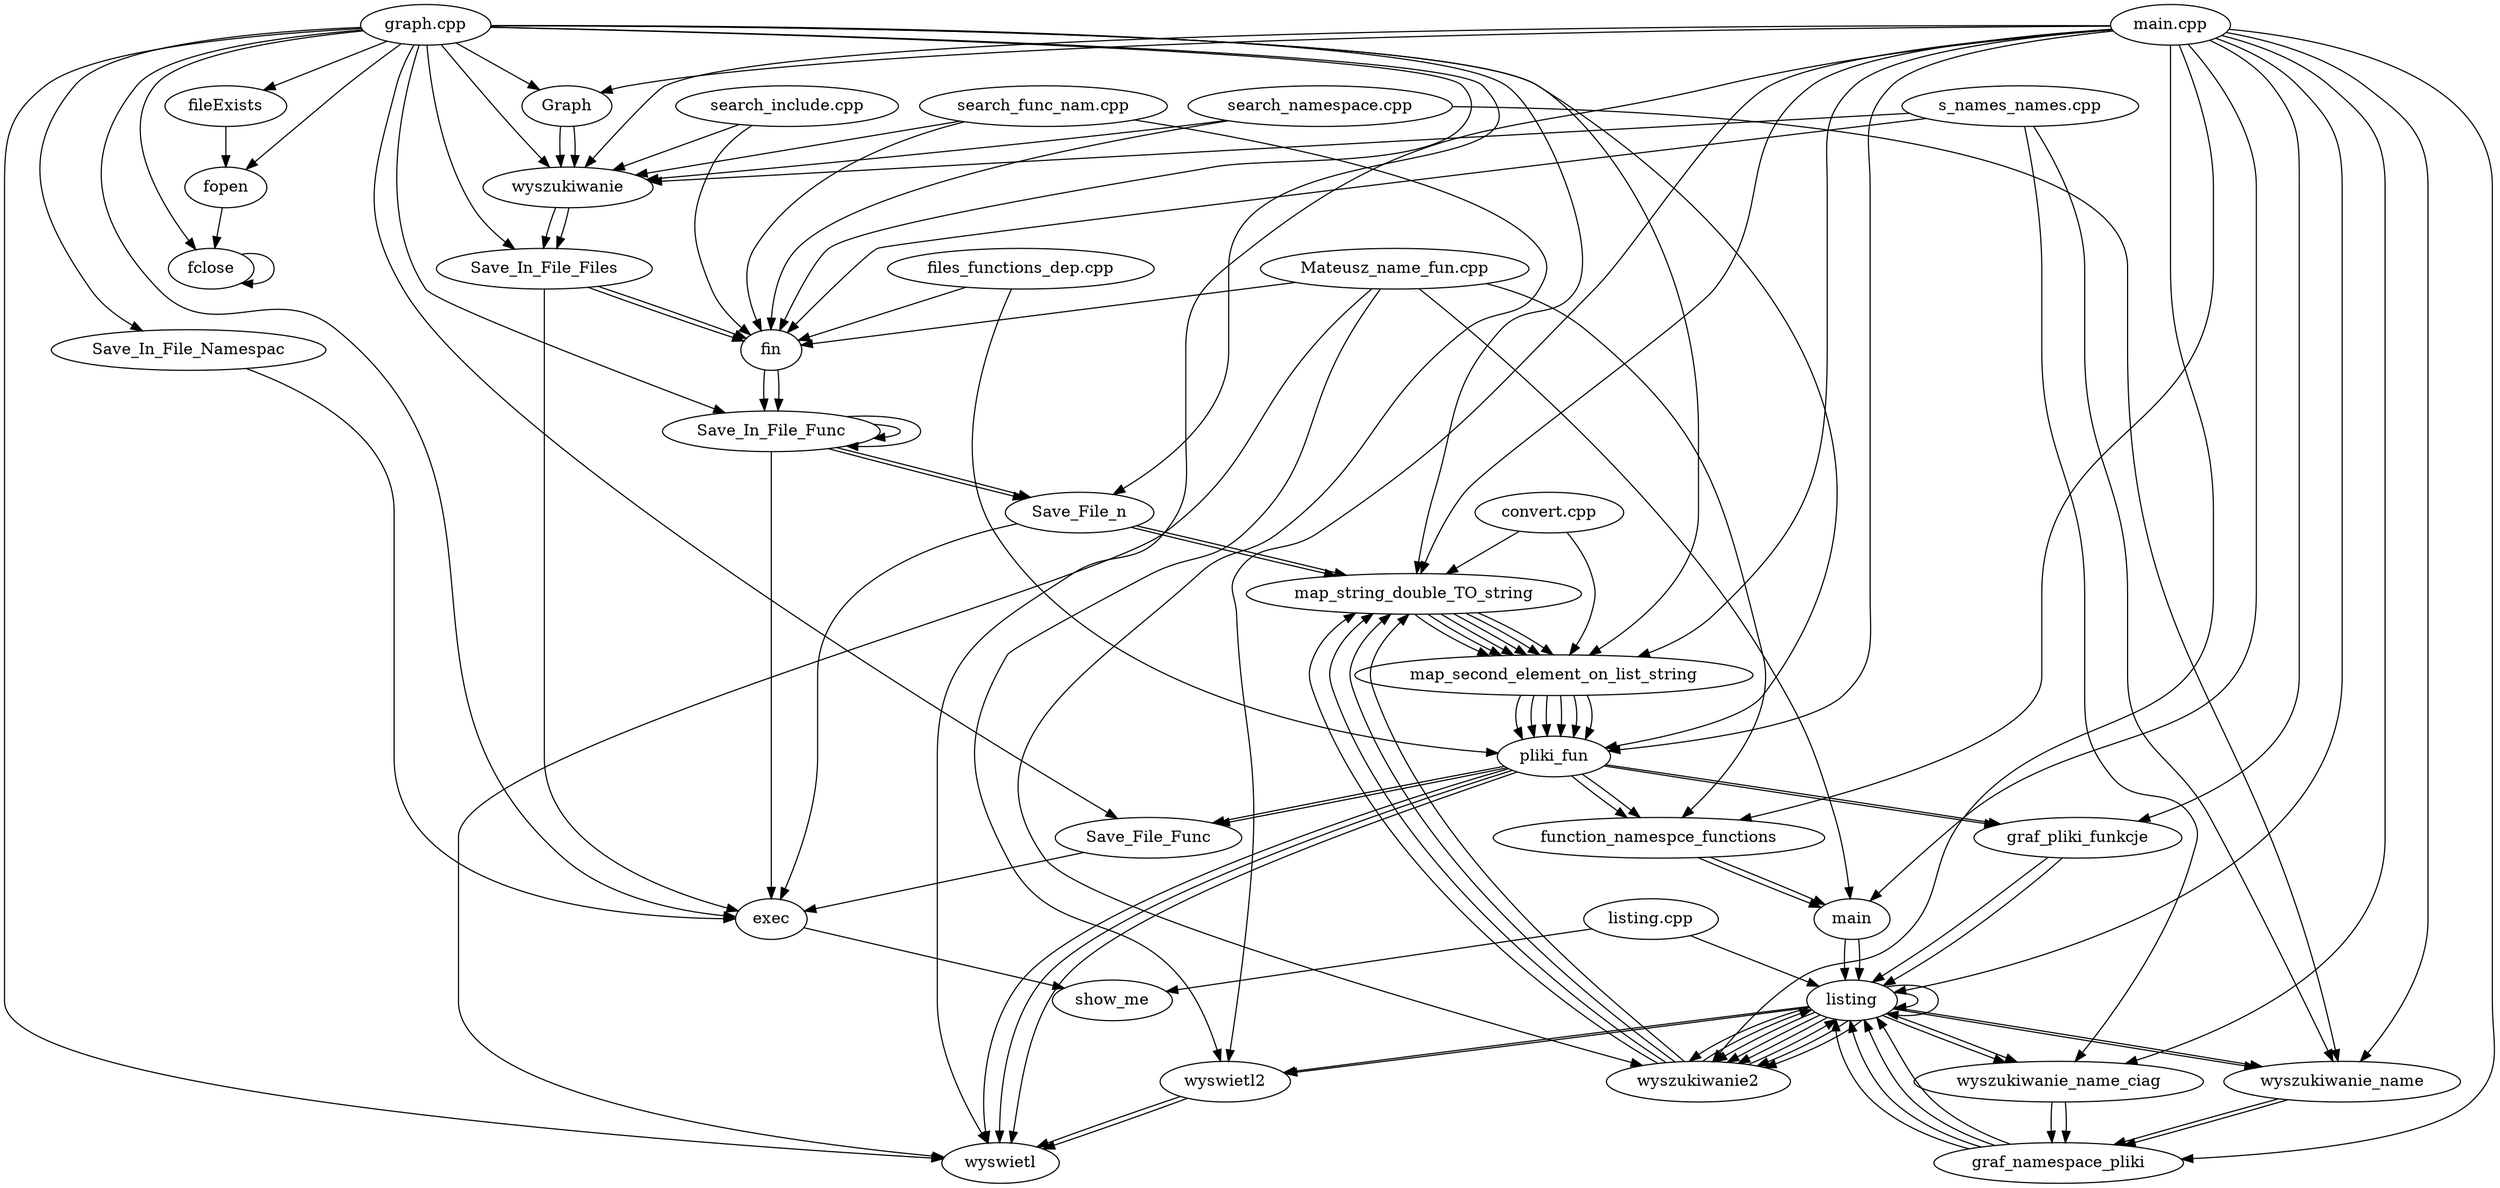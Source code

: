 digraph files_graph
{
"Mateusz_name_fun.cpp"->"fin"
"Mateusz_name_fun.cpp"->"function_namespce_functions"
->"main""Mateusz_name_fun.cpp"->"main"
->"listing"->"listing"->"wyszukiwanie_name_ciag"->"graf_namespace_pliki"->"listing"->"wyszukiwanie2"->"listing"->"wyszukiwanie2"->"map_string_double_TO_string"->"map_second_element_on_list_string"->"pliki_fun"->"graf_pliki_funkcje"->"listing"->"wyszukiwanie_name"->"graf_namespace_pliki"->"listing"->"wyszukiwanie2"->"map_string_double_TO_string"->"map_second_element_on_list_string"->"pliki_fun"->"function_namespce_functions""Mateusz_name_fun.cpp"->"wyswietl"
"Mateusz_name_fun.cpp"->"wyswietl2"
"convert.cpp"->"map_second_element_on_list_string"
"convert.cpp"->"map_string_double_TO_string"
"files_functions_dep.cpp"->"fin"
"files_functions_dep.cpp"->"pliki_fun"
->"wyswietl""graph.cpp"->"Graph"
->"wyszukiwanie"->"Save_In_File_Files"->"fin"->"Save_In_File_Func"->"Save_In_File_Func"->"Save_File_n"->"map_string_double_TO_string"->"map_second_element_on_list_string"->"pliki_fun"->"Save_File_Func""graph.cpp"->"Save_File_Func"
->"exec""graph.cpp"->"Save_File_n"
->"exec""graph.cpp"->"Save_In_File_Files"
->"exec""graph.cpp"->"Save_In_File_Func"
->"exec""graph.cpp"->"Save_In_File_Namespac"
->"exec""graph.cpp"->"exec"
->"show_me""graph.cpp"->"fclose"
"graph.cpp"->"fileExists"
->"fopen"->"fclose"->"fclose""graph.cpp"->"fin"
"graph.cpp"->"fopen"
"graph.cpp"->"map_second_element_on_list_string"
"graph.cpp"->"map_string_double_TO_string"
"graph.cpp"->"pliki_fun"
->"wyswietl""graph.cpp"->"wyswietl"
"graph.cpp"->"wyszukiwanie"
"listing.cpp"->"listing"
->"wyswietl2"->"wyswietl""listing.cpp"->"show_me"
"main.cpp"->"Graph"
->"wyszukiwanie"->"Save_In_File_Files"->"fin"->"Save_In_File_Func"->"Save_In_File_Func"->"Save_File_n"->"map_string_double_TO_string"->"map_second_element_on_list_string"->"pliki_fun"->"Save_File_Func""main.cpp"->"function_namespce_functions"
->"main""main.cpp"->"graf_namespace_pliki"
"main.cpp"->"graf_pliki_funkcje"
"main.cpp"->"listing"
->"wyswietl2"->"wyswietl""main.cpp"->"main"
->"listing"->"listing"->"wyszukiwanie_name_ciag"->"graf_namespace_pliki"->"listing"->"wyszukiwanie2"->"listing"->"wyszukiwanie2"->"map_string_double_TO_string"->"map_second_element_on_list_string"->"pliki_fun"->"graf_pliki_funkcje"->"listing"->"wyszukiwanie_name"->"graf_namespace_pliki"->"listing"->"wyszukiwanie2"->"map_string_double_TO_string"->"map_second_element_on_list_string"->"pliki_fun"->"function_namespce_functions""main.cpp"->"map_second_element_on_list_string"
"main.cpp"->"map_string_double_TO_string"
"main.cpp"->"pliki_fun"
->"wyswietl""main.cpp"->"wyswietl"
"main.cpp"->"wyswietl2"
"main.cpp"->"wyszukiwanie"
"main.cpp"->"wyszukiwanie2"
"main.cpp"->"wyszukiwanie_name"
"main.cpp"->"wyszukiwanie_name_ciag"
"s_names_names.cpp"->"fin"
"s_names_names.cpp"->"wyszukiwanie"
"s_names_names.cpp"->"wyszukiwanie_name"
"s_names_names.cpp"->"wyszukiwanie_name_ciag"
"search_func_nam.cpp"->"fin"
"search_func_nam.cpp"->"wyszukiwanie"
"search_func_nam.cpp"->"wyszukiwanie2"
"search_include.cpp"->"fin"
"search_include.cpp"->"wyszukiwanie"
"search_namespace.cpp"->"fin"
"search_namespace.cpp"->"wyszukiwanie"
"search_namespace.cpp"->"wyszukiwanie_name"
}